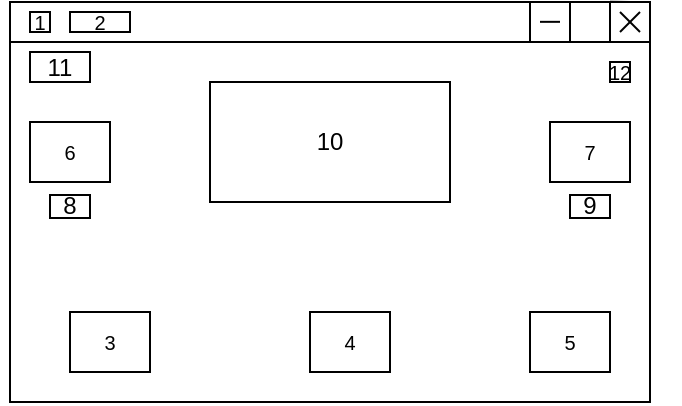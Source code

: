 <mxfile version="24.7.14">
  <diagram name="Страница — 1" id="f6xoJaXHikJYl_fXzAfV">
    <mxGraphModel dx="660" dy="377" grid="1" gridSize="10" guides="1" tooltips="1" connect="1" arrows="1" fold="1" page="1" pageScale="1" pageWidth="827" pageHeight="1169" math="0" shadow="0">
      <root>
        <mxCell id="0" />
        <mxCell id="1" parent="0" />
        <mxCell id="UuHs7vBWJzcztO67CqQF-1" value="" style="rounded=0;whiteSpace=wrap;html=1;" parent="1" vertex="1">
          <mxGeometry x="280" y="120" width="320" height="200" as="geometry" />
        </mxCell>
        <mxCell id="UuHs7vBWJzcztO67CqQF-2" value="" style="rounded=0;whiteSpace=wrap;html=1;" parent="1" vertex="1">
          <mxGeometry x="280" y="120" width="320" height="20" as="geometry" />
        </mxCell>
        <mxCell id="UuHs7vBWJzcztO67CqQF-3" value="" style="rounded=0;whiteSpace=wrap;html=1;" parent="1" vertex="1">
          <mxGeometry x="580" y="120" width="20" height="20" as="geometry" />
        </mxCell>
        <mxCell id="UuHs7vBWJzcztO67CqQF-4" value="" style="rounded=0;whiteSpace=wrap;html=1;" parent="1" vertex="1">
          <mxGeometry x="560" y="120" width="20" height="20" as="geometry" />
        </mxCell>
        <mxCell id="UuHs7vBWJzcztO67CqQF-5" value="" style="rounded=0;whiteSpace=wrap;html=1;" parent="1" vertex="1">
          <mxGeometry x="540" y="120" width="20" height="20" as="geometry" />
        </mxCell>
        <mxCell id="UuHs7vBWJzcztO67CqQF-6" value="" style="endArrow=none;html=1;rounded=0;exitX=1;exitY=0.25;exitDx=0;exitDy=0;endSize=2;strokeWidth=1;" parent="1" edge="1">
          <mxGeometry width="50" height="50" relative="1" as="geometry">
            <mxPoint x="580.0" y="119.87" as="sourcePoint" />
            <mxPoint x="580" y="119.87" as="targetPoint" />
            <Array as="points">
              <mxPoint x="590" y="120" />
            </Array>
          </mxGeometry>
        </mxCell>
        <mxCell id="UuHs7vBWJzcztO67CqQF-7" value="" style="endArrow=none;html=1;rounded=0;" parent="1" edge="1">
          <mxGeometry width="50" height="50" relative="1" as="geometry">
            <mxPoint x="545" y="129.92" as="sourcePoint" />
            <mxPoint x="555" y="129.92" as="targetPoint" />
          </mxGeometry>
        </mxCell>
        <mxCell id="UuHs7vBWJzcztO67CqQF-8" value="" style="endArrow=none;html=1;rounded=0;" parent="1" edge="1">
          <mxGeometry width="50" height="50" relative="1" as="geometry">
            <mxPoint x="585" y="135" as="sourcePoint" />
            <mxPoint x="595" y="125" as="targetPoint" />
            <Array as="points">
              <mxPoint x="585" y="135" />
            </Array>
          </mxGeometry>
        </mxCell>
        <mxCell id="UuHs7vBWJzcztO67CqQF-9" value="" style="endArrow=none;html=1;rounded=0;" parent="1" edge="1">
          <mxGeometry width="50" height="50" relative="1" as="geometry">
            <mxPoint x="585" y="125" as="sourcePoint" />
            <mxPoint x="595" y="135" as="targetPoint" />
          </mxGeometry>
        </mxCell>
        <mxCell id="UuHs7vBWJzcztO67CqQF-10" value="" style="rounded=0;whiteSpace=wrap;html=1;" parent="1" vertex="1">
          <mxGeometry x="310" y="125" width="30" height="10" as="geometry" />
        </mxCell>
        <mxCell id="UuHs7vBWJzcztO67CqQF-11" value="" style="rounded=0;whiteSpace=wrap;html=1;" parent="1" vertex="1">
          <mxGeometry x="290" y="125" width="10" height="10" as="geometry" />
        </mxCell>
        <mxCell id="UuHs7vBWJzcztO67CqQF-12" value="" style="rounded=0;whiteSpace=wrap;html=1;" parent="1" vertex="1">
          <mxGeometry x="310" y="275" width="40" height="30" as="geometry" />
        </mxCell>
        <mxCell id="UuHs7vBWJzcztO67CqQF-13" value="&lt;font style=&quot;font-size: 10px;&quot;&gt;1&lt;/font&gt;" style="text;html=1;strokeColor=none;fillColor=none;align=center;verticalAlign=middle;whiteSpace=wrap;rounded=0;" parent="1" vertex="1">
          <mxGeometry x="290" y="127.5" width="10" height="5" as="geometry" />
        </mxCell>
        <mxCell id="UuHs7vBWJzcztO67CqQF-14" value="&lt;font style=&quot;font-size: 10px;&quot;&gt;2&lt;/font&gt;" style="text;html=1;strokeColor=none;fillColor=none;align=center;verticalAlign=middle;whiteSpace=wrap;rounded=0;" parent="1" vertex="1">
          <mxGeometry x="320" y="127.5" width="10" height="5" as="geometry" />
        </mxCell>
        <mxCell id="UuHs7vBWJzcztO67CqQF-16" value="" style="rounded=0;whiteSpace=wrap;html=1;" parent="1" vertex="1">
          <mxGeometry x="430" y="275" width="40" height="30" as="geometry" />
        </mxCell>
        <mxCell id="UuHs7vBWJzcztO67CqQF-17" value="" style="rounded=0;whiteSpace=wrap;html=1;" parent="1" vertex="1">
          <mxGeometry x="540" y="275" width="40" height="30" as="geometry" />
        </mxCell>
        <mxCell id="UuHs7vBWJzcztO67CqQF-18" value="" style="rounded=0;whiteSpace=wrap;html=1;" parent="1" vertex="1">
          <mxGeometry x="290" y="180" width="40" height="30" as="geometry" />
        </mxCell>
        <mxCell id="UuHs7vBWJzcztO67CqQF-19" value="" style="rounded=0;whiteSpace=wrap;html=1;" parent="1" vertex="1">
          <mxGeometry x="550" y="180" width="40" height="30" as="geometry" />
        </mxCell>
        <mxCell id="UuHs7vBWJzcztO67CqQF-21" value="&lt;font style=&quot;font-size: 10px;&quot;&gt;3&lt;/font&gt;" style="text;html=1;strokeColor=none;fillColor=none;align=center;verticalAlign=middle;whiteSpace=wrap;rounded=0;" parent="1" vertex="1">
          <mxGeometry x="300" y="275" width="60" height="30" as="geometry" />
        </mxCell>
        <mxCell id="UuHs7vBWJzcztO67CqQF-22" value="&lt;font style=&quot;font-size: 10px;&quot;&gt;4&lt;/font&gt;" style="text;html=1;strokeColor=none;fillColor=none;align=center;verticalAlign=middle;whiteSpace=wrap;rounded=0;" parent="1" vertex="1">
          <mxGeometry x="420" y="275" width="60" height="30" as="geometry" />
        </mxCell>
        <mxCell id="UuHs7vBWJzcztO67CqQF-23" value="&lt;font style=&quot;font-size: 10px;&quot;&gt;5&lt;/font&gt;" style="text;html=1;strokeColor=none;fillColor=none;align=center;verticalAlign=middle;whiteSpace=wrap;rounded=0;" parent="1" vertex="1">
          <mxGeometry x="530" y="275" width="60" height="30" as="geometry" />
        </mxCell>
        <mxCell id="UuHs7vBWJzcztO67CqQF-25" value="6" style="text;html=1;strokeColor=none;fillColor=none;align=center;verticalAlign=middle;whiteSpace=wrap;rounded=0;fontSize=10;" parent="1" vertex="1">
          <mxGeometry x="280" y="180" width="60" height="30" as="geometry" />
        </mxCell>
        <mxCell id="UuHs7vBWJzcztO67CqQF-26" value="&lt;font style=&quot;font-size: 10px;&quot;&gt;7&lt;/font&gt;" style="text;html=1;strokeColor=none;fillColor=none;align=center;verticalAlign=middle;whiteSpace=wrap;rounded=0;" parent="1" vertex="1">
          <mxGeometry x="540" y="180" width="60" height="30" as="geometry" />
        </mxCell>
        <mxCell id="F-eu6u7hYb4ZCY-J0EBu-1" value="" style="rounded=0;whiteSpace=wrap;html=1;" parent="1" vertex="1">
          <mxGeometry x="580" y="150" width="10" height="10" as="geometry" />
        </mxCell>
        <mxCell id="F-eu6u7hYb4ZCY-J0EBu-3" value="&lt;font style=&quot;font-size: 10px;&quot;&gt;12&lt;/font&gt;" style="text;html=1;strokeColor=none;fillColor=none;align=center;verticalAlign=middle;whiteSpace=wrap;rounded=0;" parent="1" vertex="1">
          <mxGeometry x="555" y="140" width="60" height="30" as="geometry" />
        </mxCell>
        <mxCell id="1Mcp6Ica5yklLMA9q3eL-1" value="" style="rounded=0;whiteSpace=wrap;html=1;" vertex="1" parent="1">
          <mxGeometry x="380" y="160" width="120" height="60" as="geometry" />
        </mxCell>
        <mxCell id="1Mcp6Ica5yklLMA9q3eL-2" value="" style="rounded=0;whiteSpace=wrap;html=1;" vertex="1" parent="1">
          <mxGeometry x="290" y="145" width="30" height="15" as="geometry" />
        </mxCell>
        <mxCell id="1Mcp6Ica5yklLMA9q3eL-3" value="10" style="text;html=1;align=center;verticalAlign=middle;whiteSpace=wrap;rounded=0;" vertex="1" parent="1">
          <mxGeometry x="410" y="175" width="60" height="30" as="geometry" />
        </mxCell>
        <mxCell id="1Mcp6Ica5yklLMA9q3eL-4" value="" style="rounded=0;whiteSpace=wrap;html=1;" vertex="1" parent="1">
          <mxGeometry x="300" y="216.5" width="20" height="11.5" as="geometry" />
        </mxCell>
        <mxCell id="1Mcp6Ica5yklLMA9q3eL-5" value="" style="rounded=0;whiteSpace=wrap;html=1;" vertex="1" parent="1">
          <mxGeometry x="560" y="216.5" width="20" height="11.5" as="geometry" />
        </mxCell>
        <mxCell id="1Mcp6Ica5yklLMA9q3eL-7" value="8" style="text;html=1;align=center;verticalAlign=middle;whiteSpace=wrap;rounded=0;" vertex="1" parent="1">
          <mxGeometry x="280" y="207.25" width="60" height="30" as="geometry" />
        </mxCell>
        <mxCell id="1Mcp6Ica5yklLMA9q3eL-8" value="9" style="text;html=1;align=center;verticalAlign=middle;whiteSpace=wrap;rounded=0;" vertex="1" parent="1">
          <mxGeometry x="540" y="207.25" width="60" height="30" as="geometry" />
        </mxCell>
        <mxCell id="1Mcp6Ica5yklLMA9q3eL-9" value="11" style="text;html=1;align=center;verticalAlign=middle;whiteSpace=wrap;rounded=0;" vertex="1" parent="1">
          <mxGeometry x="275" y="137.5" width="60" height="30" as="geometry" />
        </mxCell>
      </root>
    </mxGraphModel>
  </diagram>
</mxfile>
